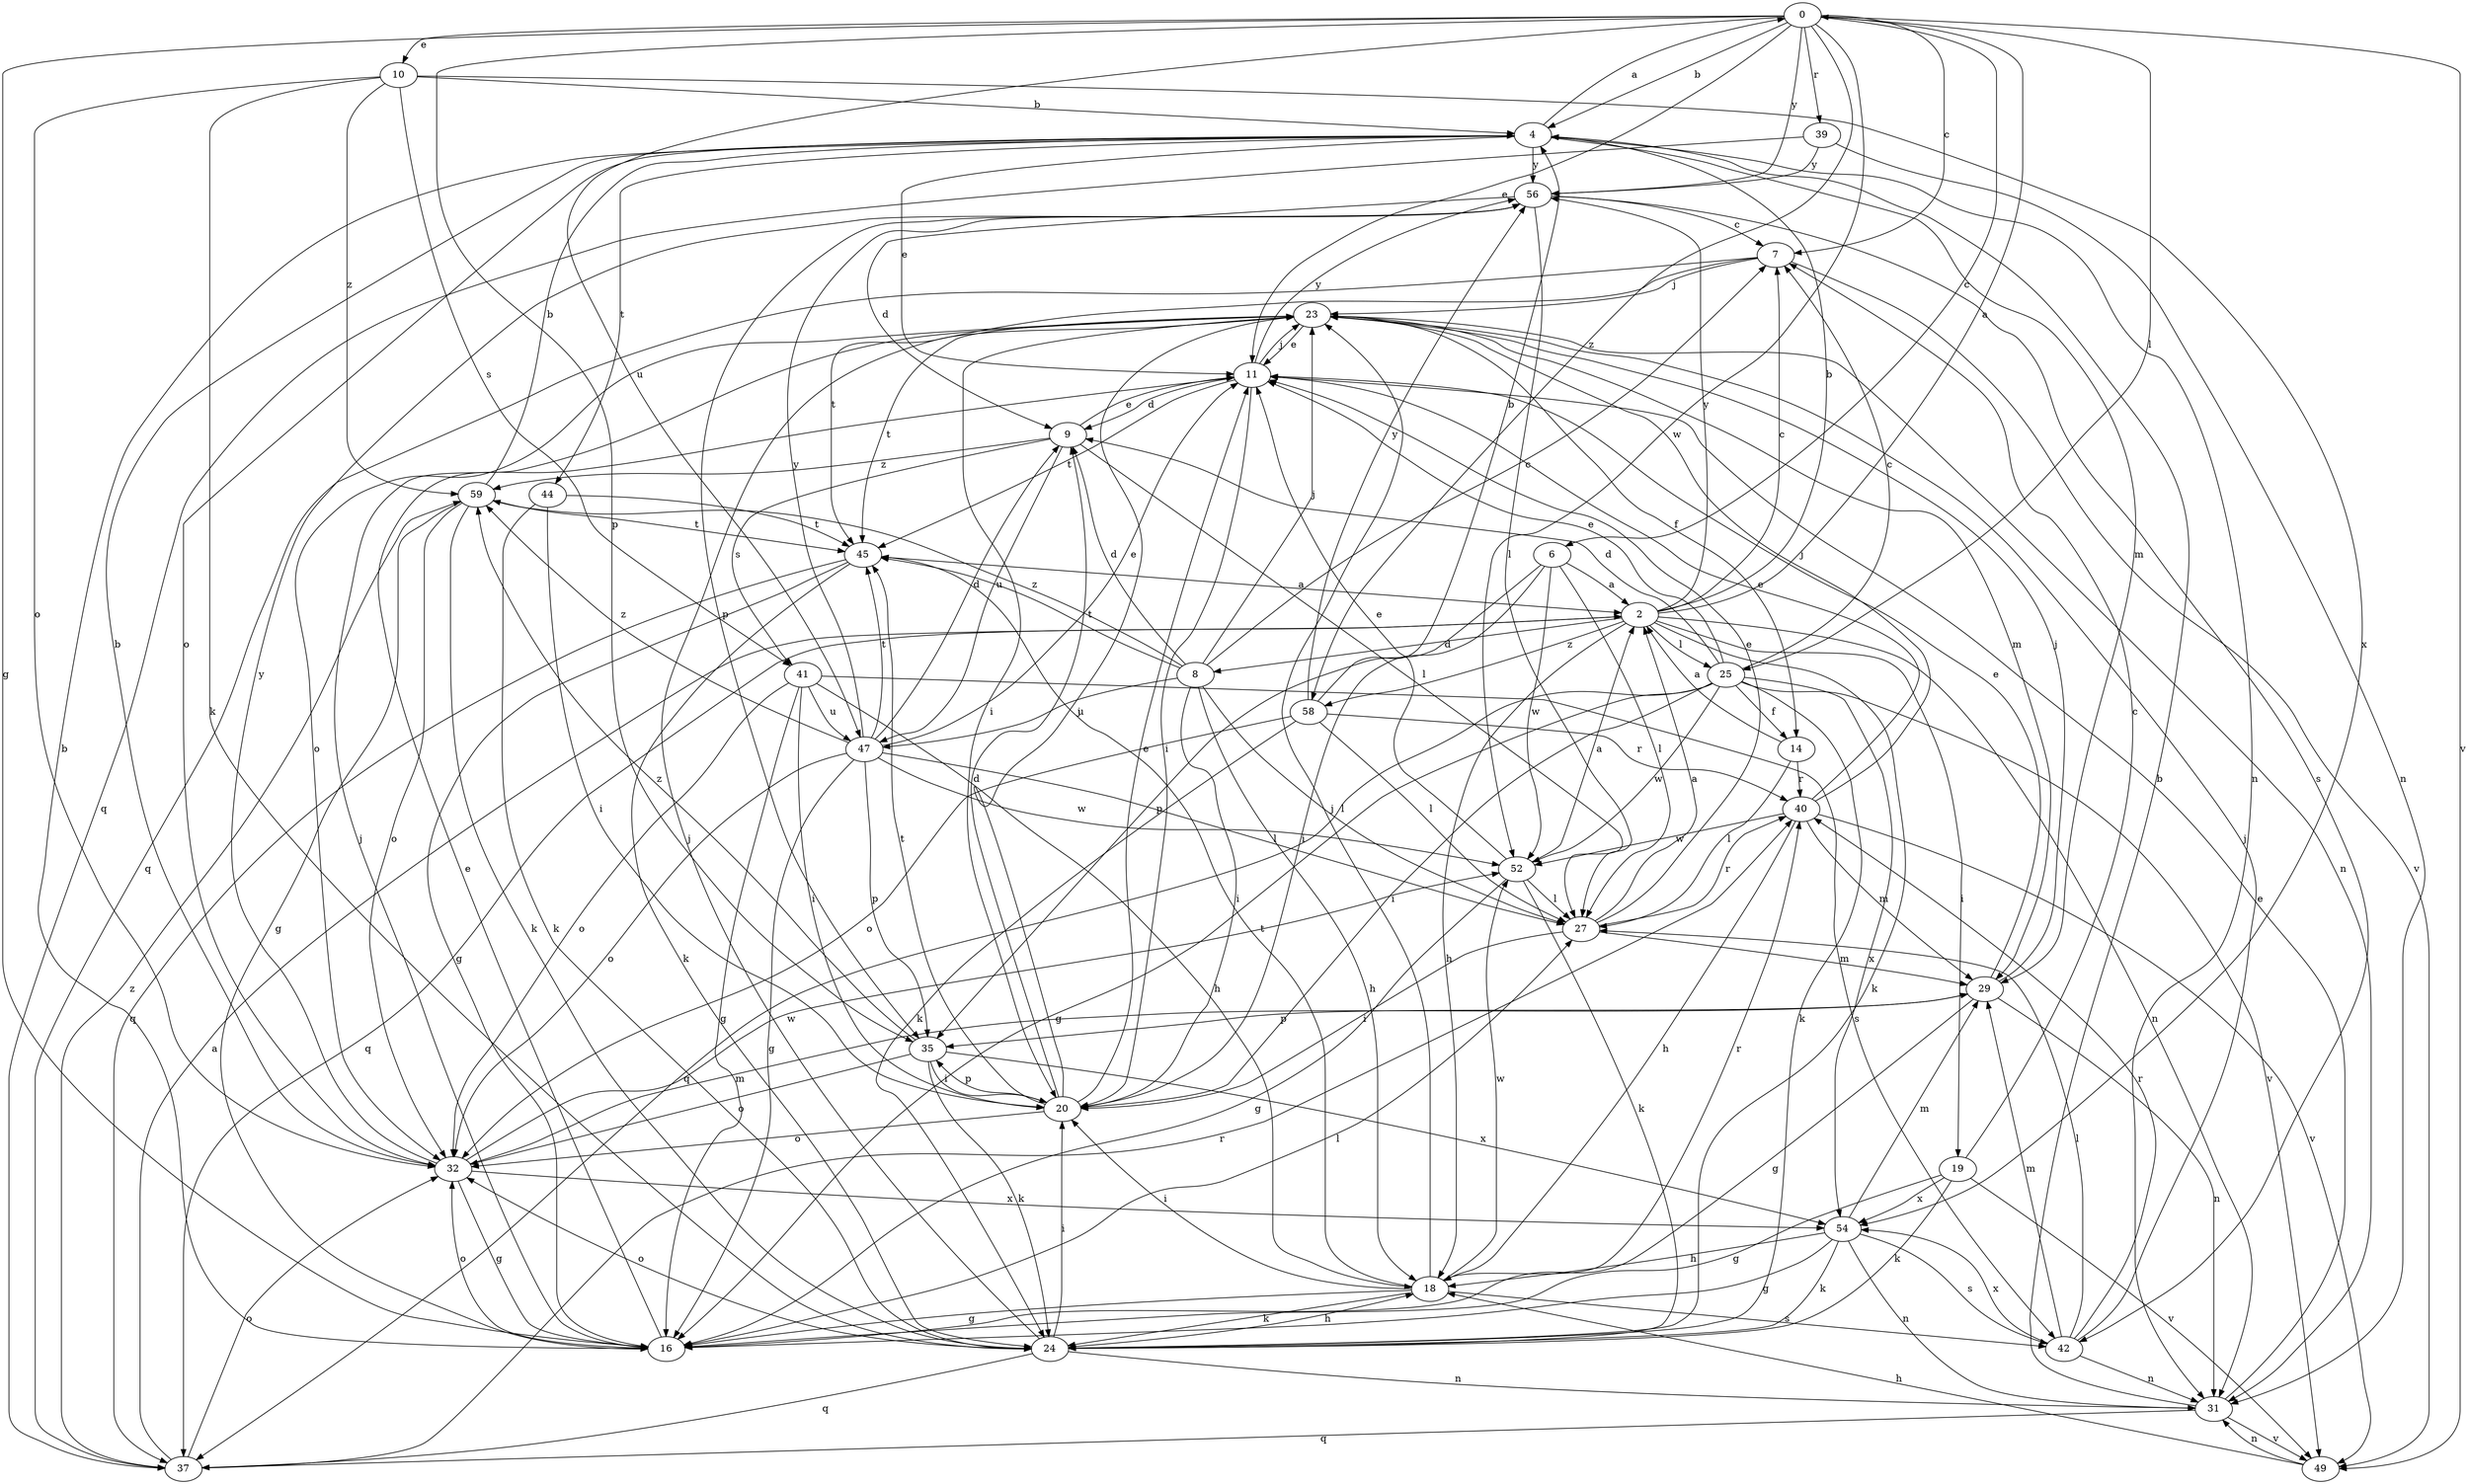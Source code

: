 strict digraph  {
0;
2;
4;
6;
7;
8;
9;
10;
11;
14;
16;
18;
19;
20;
23;
24;
25;
27;
29;
31;
32;
35;
37;
39;
40;
41;
42;
44;
45;
47;
49;
52;
54;
56;
58;
59;
0 -> 4  [label=b];
0 -> 6  [label=c];
0 -> 7  [label=c];
0 -> 10  [label=e];
0 -> 11  [label=e];
0 -> 16  [label=g];
0 -> 25  [label=l];
0 -> 35  [label=p];
0 -> 39  [label=r];
0 -> 47  [label=u];
0 -> 49  [label=v];
0 -> 52  [label=w];
0 -> 56  [label=y];
0 -> 58  [label=z];
2 -> 0  [label=a];
2 -> 4  [label=b];
2 -> 7  [label=c];
2 -> 8  [label=d];
2 -> 18  [label=h];
2 -> 19  [label=i];
2 -> 24  [label=k];
2 -> 25  [label=l];
2 -> 31  [label=n];
2 -> 37  [label=q];
2 -> 56  [label=y];
2 -> 58  [label=z];
4 -> 0  [label=a];
4 -> 11  [label=e];
4 -> 29  [label=m];
4 -> 31  [label=n];
4 -> 32  [label=o];
4 -> 44  [label=t];
4 -> 56  [label=y];
6 -> 2  [label=a];
6 -> 20  [label=i];
6 -> 27  [label=l];
6 -> 35  [label=p];
6 -> 52  [label=w];
7 -> 23  [label=j];
7 -> 37  [label=q];
7 -> 45  [label=t];
7 -> 49  [label=v];
8 -> 7  [label=c];
8 -> 9  [label=d];
8 -> 18  [label=h];
8 -> 20  [label=i];
8 -> 23  [label=j];
8 -> 27  [label=l];
8 -> 45  [label=t];
8 -> 47  [label=u];
8 -> 59  [label=z];
9 -> 11  [label=e];
9 -> 27  [label=l];
9 -> 41  [label=s];
9 -> 47  [label=u];
9 -> 59  [label=z];
10 -> 4  [label=b];
10 -> 24  [label=k];
10 -> 32  [label=o];
10 -> 41  [label=s];
10 -> 54  [label=x];
10 -> 59  [label=z];
11 -> 9  [label=d];
11 -> 20  [label=i];
11 -> 23  [label=j];
11 -> 45  [label=t];
11 -> 56  [label=y];
14 -> 2  [label=a];
14 -> 27  [label=l];
14 -> 40  [label=r];
16 -> 4  [label=b];
16 -> 11  [label=e];
16 -> 23  [label=j];
16 -> 27  [label=l];
16 -> 32  [label=o];
18 -> 16  [label=g];
18 -> 20  [label=i];
18 -> 23  [label=j];
18 -> 24  [label=k];
18 -> 40  [label=r];
18 -> 42  [label=s];
18 -> 45  [label=t];
18 -> 52  [label=w];
19 -> 7  [label=c];
19 -> 16  [label=g];
19 -> 24  [label=k];
19 -> 49  [label=v];
19 -> 54  [label=x];
20 -> 9  [label=d];
20 -> 11  [label=e];
20 -> 23  [label=j];
20 -> 32  [label=o];
20 -> 35  [label=p];
20 -> 45  [label=t];
23 -> 11  [label=e];
23 -> 14  [label=f];
23 -> 20  [label=i];
23 -> 29  [label=m];
23 -> 31  [label=n];
23 -> 32  [label=o];
23 -> 45  [label=t];
24 -> 18  [label=h];
24 -> 20  [label=i];
24 -> 23  [label=j];
24 -> 31  [label=n];
24 -> 32  [label=o];
24 -> 37  [label=q];
25 -> 7  [label=c];
25 -> 9  [label=d];
25 -> 11  [label=e];
25 -> 14  [label=f];
25 -> 16  [label=g];
25 -> 20  [label=i];
25 -> 24  [label=k];
25 -> 37  [label=q];
25 -> 49  [label=v];
25 -> 52  [label=w];
25 -> 54  [label=x];
27 -> 2  [label=a];
27 -> 11  [label=e];
27 -> 20  [label=i];
27 -> 29  [label=m];
27 -> 40  [label=r];
29 -> 11  [label=e];
29 -> 16  [label=g];
29 -> 23  [label=j];
29 -> 31  [label=n];
29 -> 35  [label=p];
31 -> 4  [label=b];
31 -> 11  [label=e];
31 -> 37  [label=q];
31 -> 49  [label=v];
32 -> 4  [label=b];
32 -> 16  [label=g];
32 -> 29  [label=m];
32 -> 52  [label=w];
32 -> 54  [label=x];
32 -> 56  [label=y];
35 -> 20  [label=i];
35 -> 24  [label=k];
35 -> 32  [label=o];
35 -> 54  [label=x];
35 -> 59  [label=z];
37 -> 2  [label=a];
37 -> 32  [label=o];
37 -> 40  [label=r];
37 -> 59  [label=z];
39 -> 31  [label=n];
39 -> 37  [label=q];
39 -> 56  [label=y];
40 -> 11  [label=e];
40 -> 18  [label=h];
40 -> 23  [label=j];
40 -> 29  [label=m];
40 -> 49  [label=v];
40 -> 52  [label=w];
41 -> 16  [label=g];
41 -> 18  [label=h];
41 -> 20  [label=i];
41 -> 32  [label=o];
41 -> 42  [label=s];
41 -> 47  [label=u];
42 -> 23  [label=j];
42 -> 27  [label=l];
42 -> 29  [label=m];
42 -> 31  [label=n];
42 -> 40  [label=r];
42 -> 54  [label=x];
44 -> 20  [label=i];
44 -> 24  [label=k];
44 -> 45  [label=t];
45 -> 2  [label=a];
45 -> 16  [label=g];
45 -> 24  [label=k];
45 -> 37  [label=q];
47 -> 9  [label=d];
47 -> 11  [label=e];
47 -> 16  [label=g];
47 -> 27  [label=l];
47 -> 32  [label=o];
47 -> 35  [label=p];
47 -> 45  [label=t];
47 -> 52  [label=w];
47 -> 56  [label=y];
47 -> 59  [label=z];
49 -> 18  [label=h];
49 -> 31  [label=n];
52 -> 2  [label=a];
52 -> 11  [label=e];
52 -> 16  [label=g];
52 -> 24  [label=k];
52 -> 27  [label=l];
54 -> 16  [label=g];
54 -> 18  [label=h];
54 -> 24  [label=k];
54 -> 29  [label=m];
54 -> 31  [label=n];
54 -> 42  [label=s];
56 -> 7  [label=c];
56 -> 9  [label=d];
56 -> 27  [label=l];
56 -> 35  [label=p];
56 -> 42  [label=s];
58 -> 4  [label=b];
58 -> 24  [label=k];
58 -> 27  [label=l];
58 -> 32  [label=o];
58 -> 40  [label=r];
58 -> 56  [label=y];
59 -> 4  [label=b];
59 -> 16  [label=g];
59 -> 24  [label=k];
59 -> 32  [label=o];
59 -> 45  [label=t];
}
